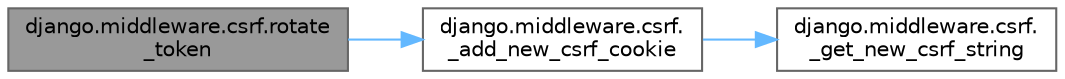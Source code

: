 digraph "django.middleware.csrf.rotate_token"
{
 // LATEX_PDF_SIZE
  bgcolor="transparent";
  edge [fontname=Helvetica,fontsize=10,labelfontname=Helvetica,labelfontsize=10];
  node [fontname=Helvetica,fontsize=10,shape=box,height=0.2,width=0.4];
  rankdir="LR";
  Node1 [id="Node000001",label="django.middleware.csrf.rotate\l_token",height=0.2,width=0.4,color="gray40", fillcolor="grey60", style="filled", fontcolor="black",tooltip=" "];
  Node1 -> Node2 [id="edge1_Node000001_Node000002",color="steelblue1",style="solid",tooltip=" "];
  Node2 [id="Node000002",label="django.middleware.csrf.\l_add_new_csrf_cookie",height=0.2,width=0.4,color="grey40", fillcolor="white", style="filled",URL="$namespacedjango_1_1middleware_1_1csrf.html#a4183734e0a534030430f3a5ae833dc84",tooltip=" "];
  Node2 -> Node3 [id="edge2_Node000002_Node000003",color="steelblue1",style="solid",tooltip=" "];
  Node3 [id="Node000003",label="django.middleware.csrf.\l_get_new_csrf_string",height=0.2,width=0.4,color="grey40", fillcolor="white", style="filled",URL="$namespacedjango_1_1middleware_1_1csrf.html#a535d81c570d3f263c7586258f6905efe",tooltip=" "];
}
